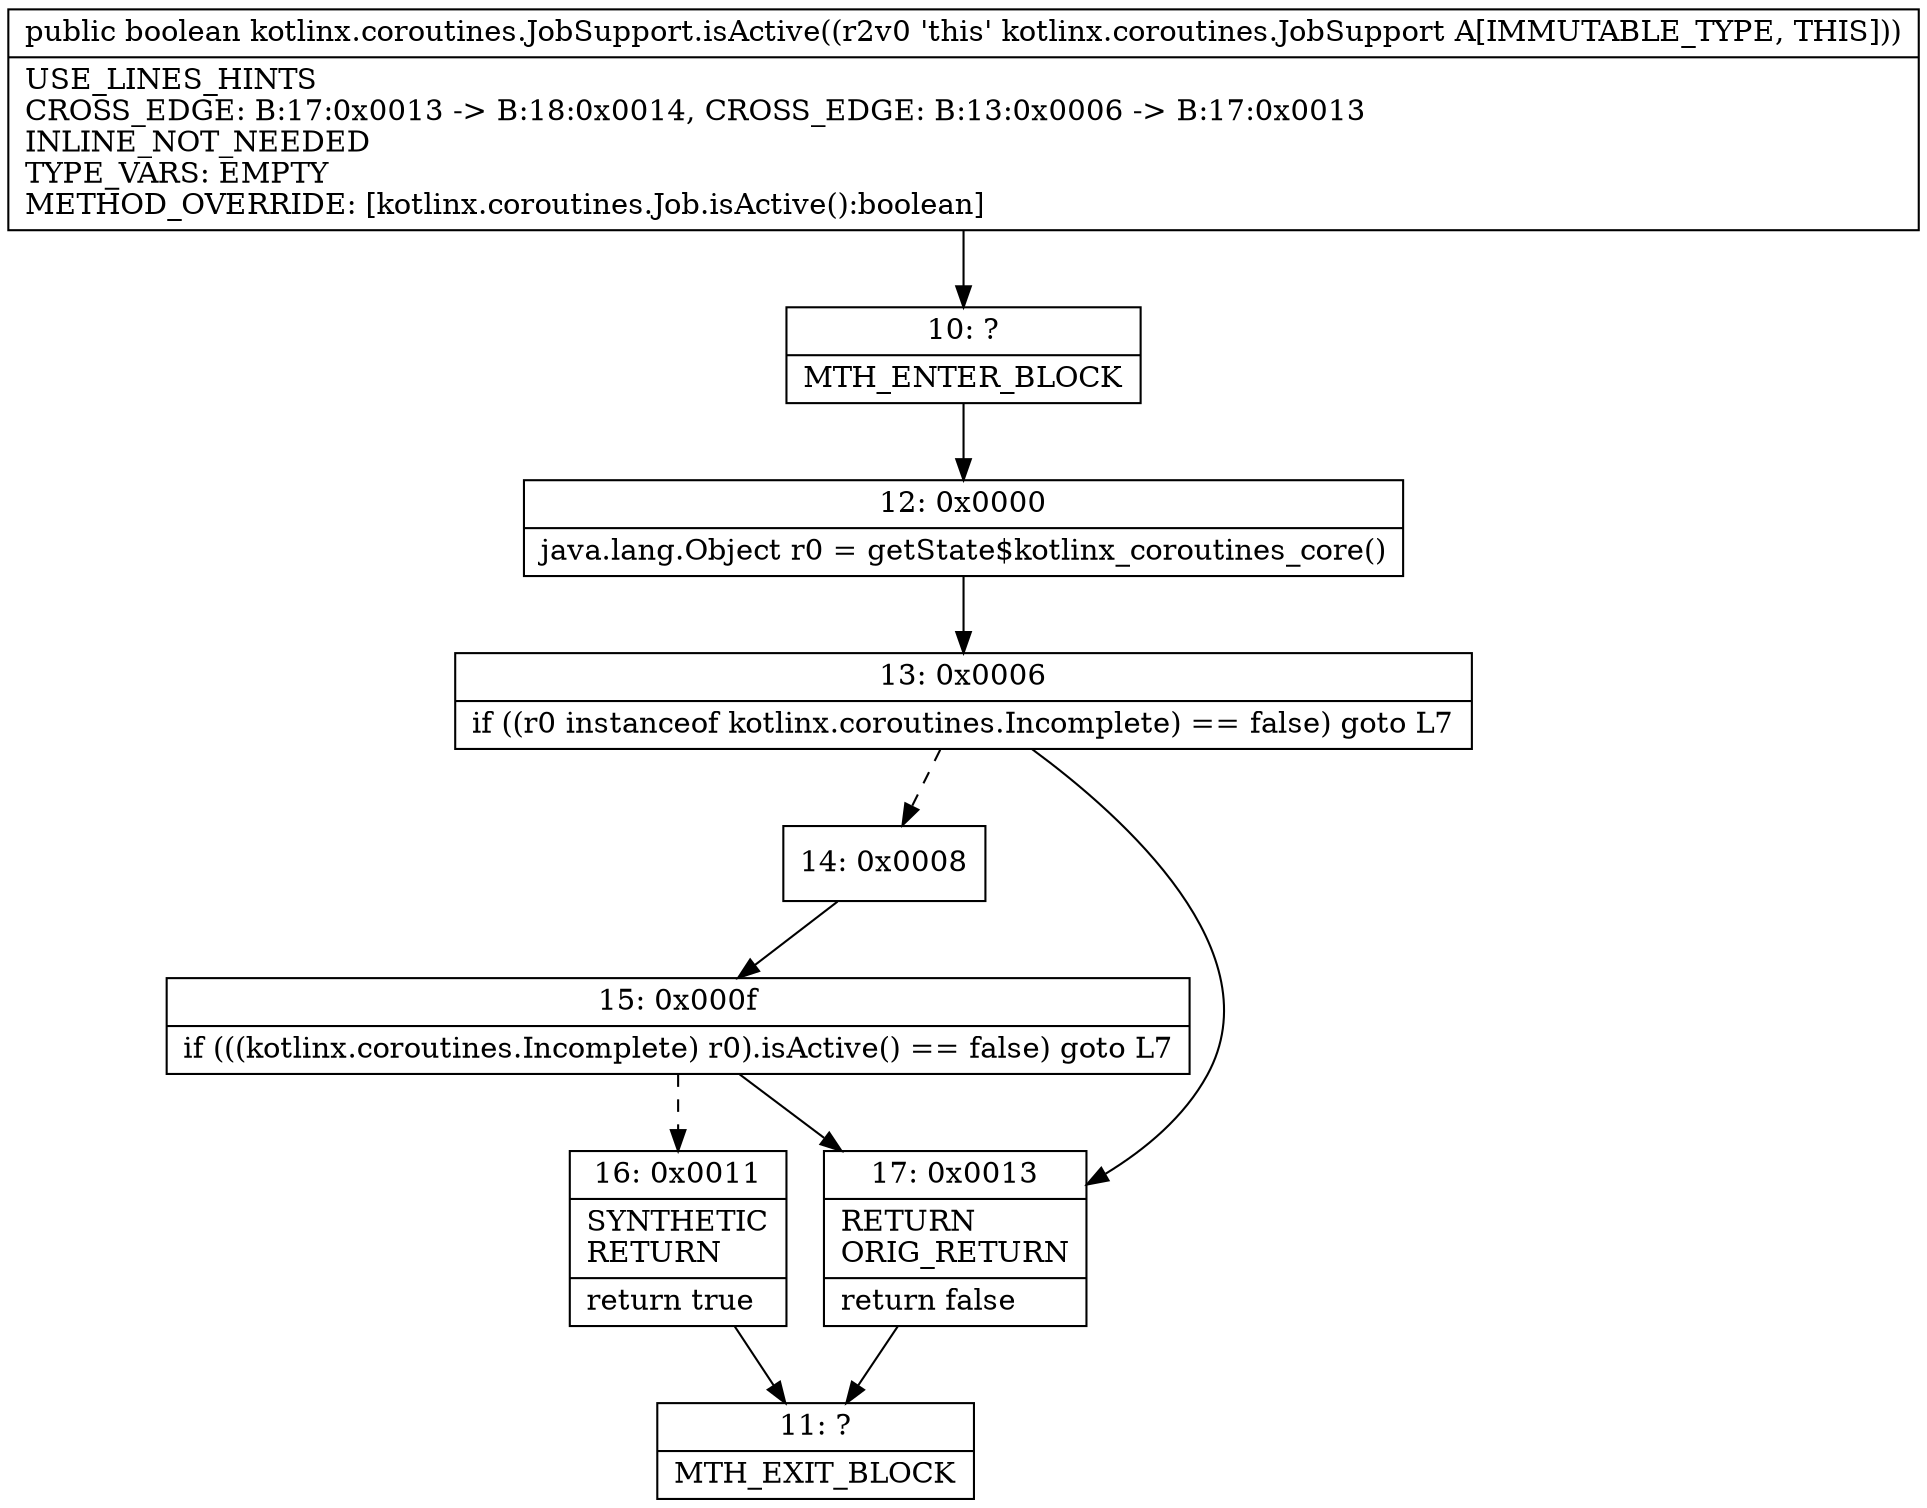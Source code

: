 digraph "CFG forkotlinx.coroutines.JobSupport.isActive()Z" {
Node_10 [shape=record,label="{10\:\ ?|MTH_ENTER_BLOCK\l}"];
Node_12 [shape=record,label="{12\:\ 0x0000|java.lang.Object r0 = getState$kotlinx_coroutines_core()\l}"];
Node_13 [shape=record,label="{13\:\ 0x0006|if ((r0 instanceof kotlinx.coroutines.Incomplete) == false) goto L7\l}"];
Node_14 [shape=record,label="{14\:\ 0x0008}"];
Node_15 [shape=record,label="{15\:\ 0x000f|if (((kotlinx.coroutines.Incomplete) r0).isActive() == false) goto L7\l}"];
Node_16 [shape=record,label="{16\:\ 0x0011|SYNTHETIC\lRETURN\l|return true\l}"];
Node_11 [shape=record,label="{11\:\ ?|MTH_EXIT_BLOCK\l}"];
Node_17 [shape=record,label="{17\:\ 0x0013|RETURN\lORIG_RETURN\l|return false\l}"];
MethodNode[shape=record,label="{public boolean kotlinx.coroutines.JobSupport.isActive((r2v0 'this' kotlinx.coroutines.JobSupport A[IMMUTABLE_TYPE, THIS]))  | USE_LINES_HINTS\lCROSS_EDGE: B:17:0x0013 \-\> B:18:0x0014, CROSS_EDGE: B:13:0x0006 \-\> B:17:0x0013\lINLINE_NOT_NEEDED\lTYPE_VARS: EMPTY\lMETHOD_OVERRIDE: [kotlinx.coroutines.Job.isActive():boolean]\l}"];
MethodNode -> Node_10;Node_10 -> Node_12;
Node_12 -> Node_13;
Node_13 -> Node_14[style=dashed];
Node_13 -> Node_17;
Node_14 -> Node_15;
Node_15 -> Node_16[style=dashed];
Node_15 -> Node_17;
Node_16 -> Node_11;
Node_17 -> Node_11;
}

